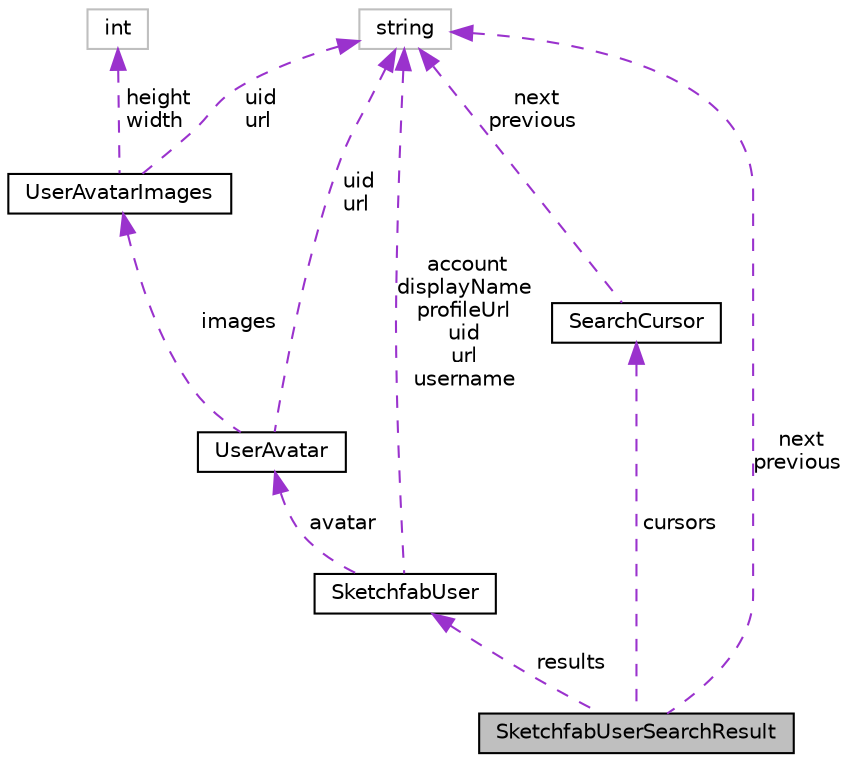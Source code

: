 digraph "SketchfabUserSearchResult"
{
 // INTERACTIVE_SVG=YES
 // LATEX_PDF_SIZE
  edge [fontname="Helvetica",fontsize="10",labelfontname="Helvetica",labelfontsize="10"];
  node [fontname="Helvetica",fontsize="10",shape=record];
  Node1 [label="SketchfabUserSearchResult",height=0.2,width=0.4,color="black", fillcolor="grey75", style="filled", fontcolor="black",tooltip=" "];
  Node2 -> Node1 [dir="back",color="darkorchid3",fontsize="10",style="dashed",label=" results" ,fontname="Helvetica"];
  Node2 [label="SketchfabUser",height=0.2,width=0.4,color="black", fillcolor="white", style="filled",URL="$class_sketchfab_user.html",tooltip=" "];
  Node3 -> Node2 [dir="back",color="darkorchid3",fontsize="10",style="dashed",label=" account\ndisplayName\nprofileUrl\nuid\nurl\nusername" ,fontname="Helvetica"];
  Node3 [label="string",height=0.2,width=0.4,color="grey75", fillcolor="white", style="filled",tooltip=" "];
  Node4 -> Node2 [dir="back",color="darkorchid3",fontsize="10",style="dashed",label=" avatar" ,fontname="Helvetica"];
  Node4 [label="UserAvatar",height=0.2,width=0.4,color="black", fillcolor="white", style="filled",URL="$class_user_avatar.html",tooltip=" "];
  Node3 -> Node4 [dir="back",color="darkorchid3",fontsize="10",style="dashed",label=" uid\nurl" ,fontname="Helvetica"];
  Node5 -> Node4 [dir="back",color="darkorchid3",fontsize="10",style="dashed",label=" images" ,fontname="Helvetica"];
  Node5 [label="UserAvatarImages",height=0.2,width=0.4,color="black", fillcolor="white", style="filled",URL="$class_user_avatar_images.html",tooltip=" "];
  Node3 -> Node5 [dir="back",color="darkorchid3",fontsize="10",style="dashed",label=" uid\nurl" ,fontname="Helvetica"];
  Node6 -> Node5 [dir="back",color="darkorchid3",fontsize="10",style="dashed",label=" height\nwidth" ,fontname="Helvetica"];
  Node6 [label="int",height=0.2,width=0.4,color="grey75", fillcolor="white", style="filled",tooltip=" "];
  Node7 -> Node1 [dir="back",color="darkorchid3",fontsize="10",style="dashed",label=" cursors" ,fontname="Helvetica"];
  Node7 [label="SearchCursor",height=0.2,width=0.4,color="black", fillcolor="white", style="filled",URL="$class_search_cursor.html",tooltip=" "];
  Node3 -> Node7 [dir="back",color="darkorchid3",fontsize="10",style="dashed",label=" next\nprevious" ,fontname="Helvetica"];
  Node3 -> Node1 [dir="back",color="darkorchid3",fontsize="10",style="dashed",label=" next\nprevious" ,fontname="Helvetica"];
}

